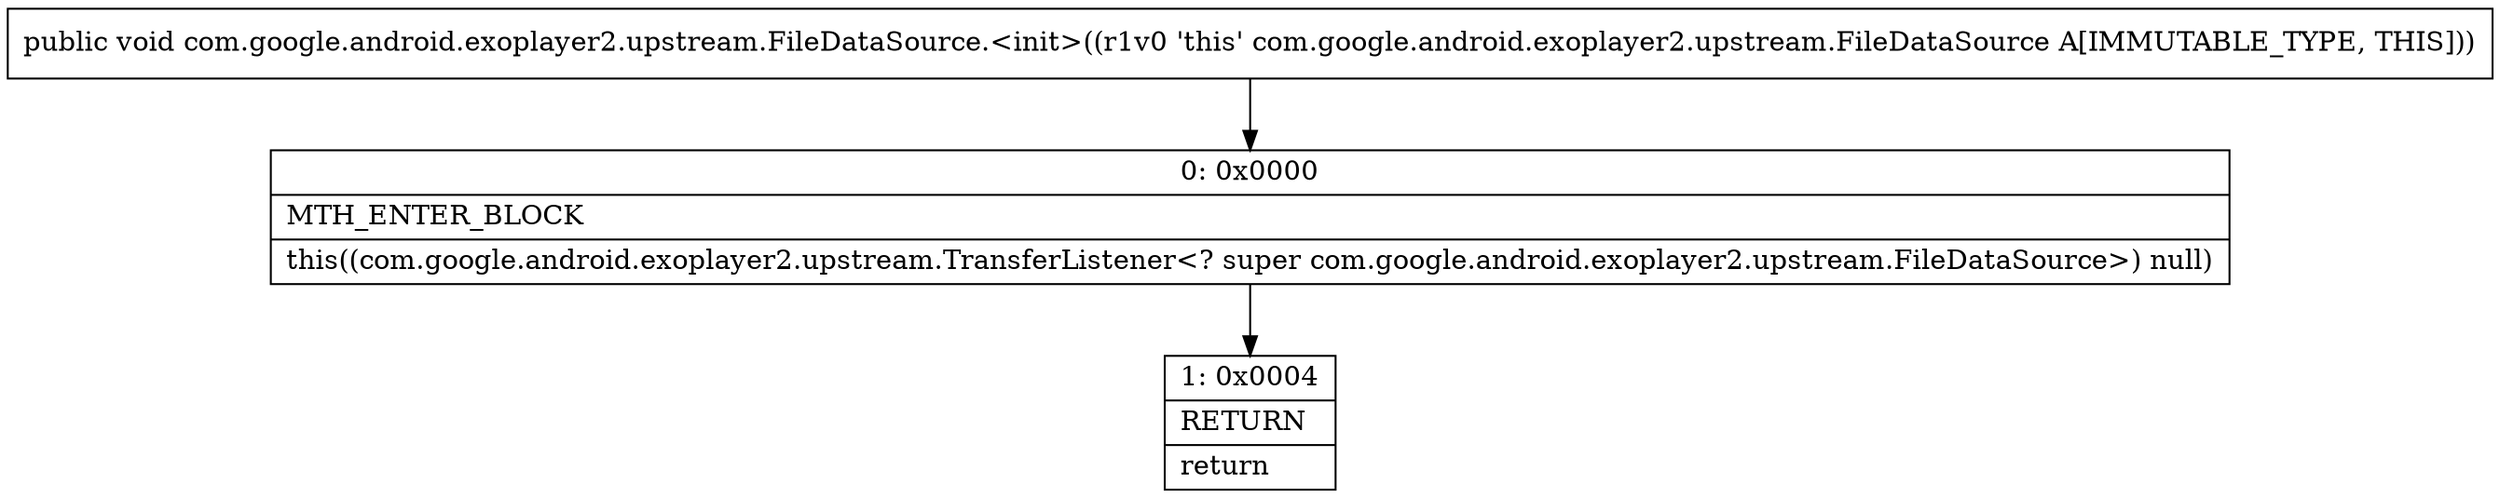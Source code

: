digraph "CFG forcom.google.android.exoplayer2.upstream.FileDataSource.\<init\>()V" {
Node_0 [shape=record,label="{0\:\ 0x0000|MTH_ENTER_BLOCK\l|this((com.google.android.exoplayer2.upstream.TransferListener\<? super com.google.android.exoplayer2.upstream.FileDataSource\>) null)\l}"];
Node_1 [shape=record,label="{1\:\ 0x0004|RETURN\l|return\l}"];
MethodNode[shape=record,label="{public void com.google.android.exoplayer2.upstream.FileDataSource.\<init\>((r1v0 'this' com.google.android.exoplayer2.upstream.FileDataSource A[IMMUTABLE_TYPE, THIS])) }"];
MethodNode -> Node_0;
Node_0 -> Node_1;
}

